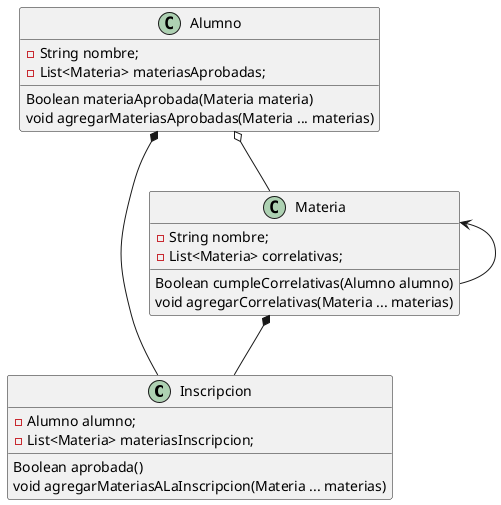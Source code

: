 @startuml
'https://plantuml.com/class-diagram

class Inscripcion{
    - Alumno alumno;
    - List<Materia> materiasInscripcion;
    Boolean aprobada()
    void agregarMateriasALaInscripcion(Materia ... materias)
}
class Alumno{
    -String nombre;
    -List<Materia> materiasAprobadas;
    Boolean materiaAprobada(Materia materia)
    void agregarMateriasAprobadas(Materia ... materias)
}
class Materia{
    - String nombre;
    - List<Materia> correlativas;
    Boolean cumpleCorrelativas(Alumno alumno)
    void agregarCorrelativas(Materia ... materias)
}

Materia <-- Materia
Alumno o-- Materia
Alumno *-- Inscripcion
Materia *-- Inscripcion


@enduml